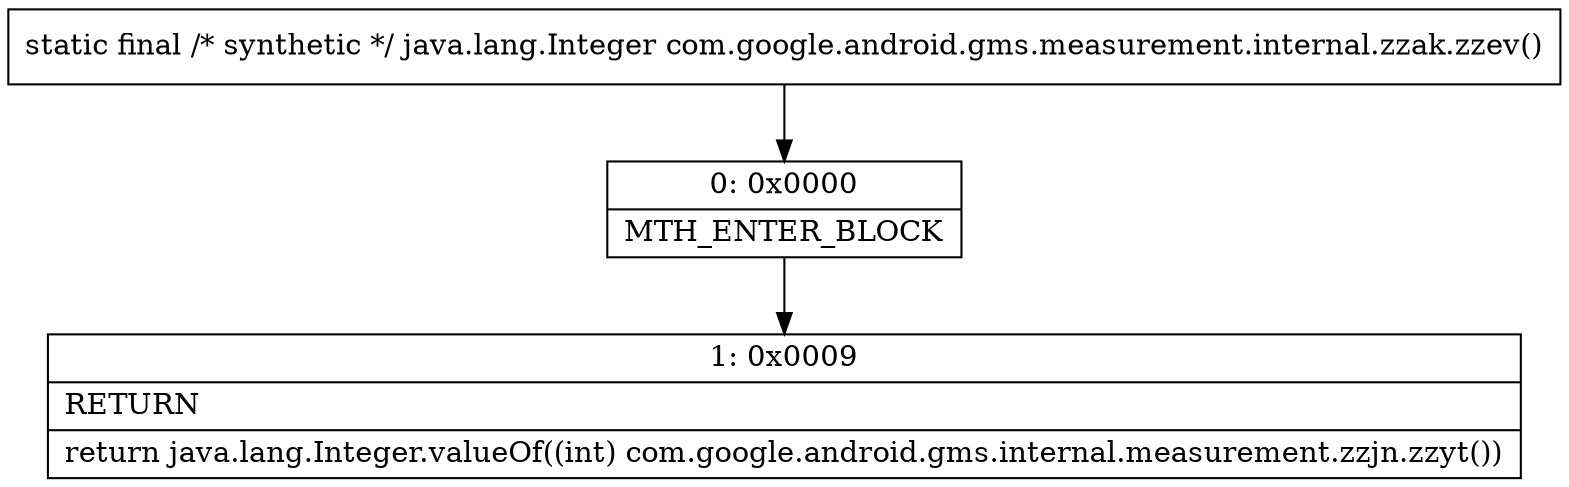digraph "CFG forcom.google.android.gms.measurement.internal.zzak.zzev()Ljava\/lang\/Integer;" {
Node_0 [shape=record,label="{0\:\ 0x0000|MTH_ENTER_BLOCK\l}"];
Node_1 [shape=record,label="{1\:\ 0x0009|RETURN\l|return java.lang.Integer.valueOf((int) com.google.android.gms.internal.measurement.zzjn.zzyt())\l}"];
MethodNode[shape=record,label="{static final \/* synthetic *\/ java.lang.Integer com.google.android.gms.measurement.internal.zzak.zzev() }"];
MethodNode -> Node_0;
Node_0 -> Node_1;
}

